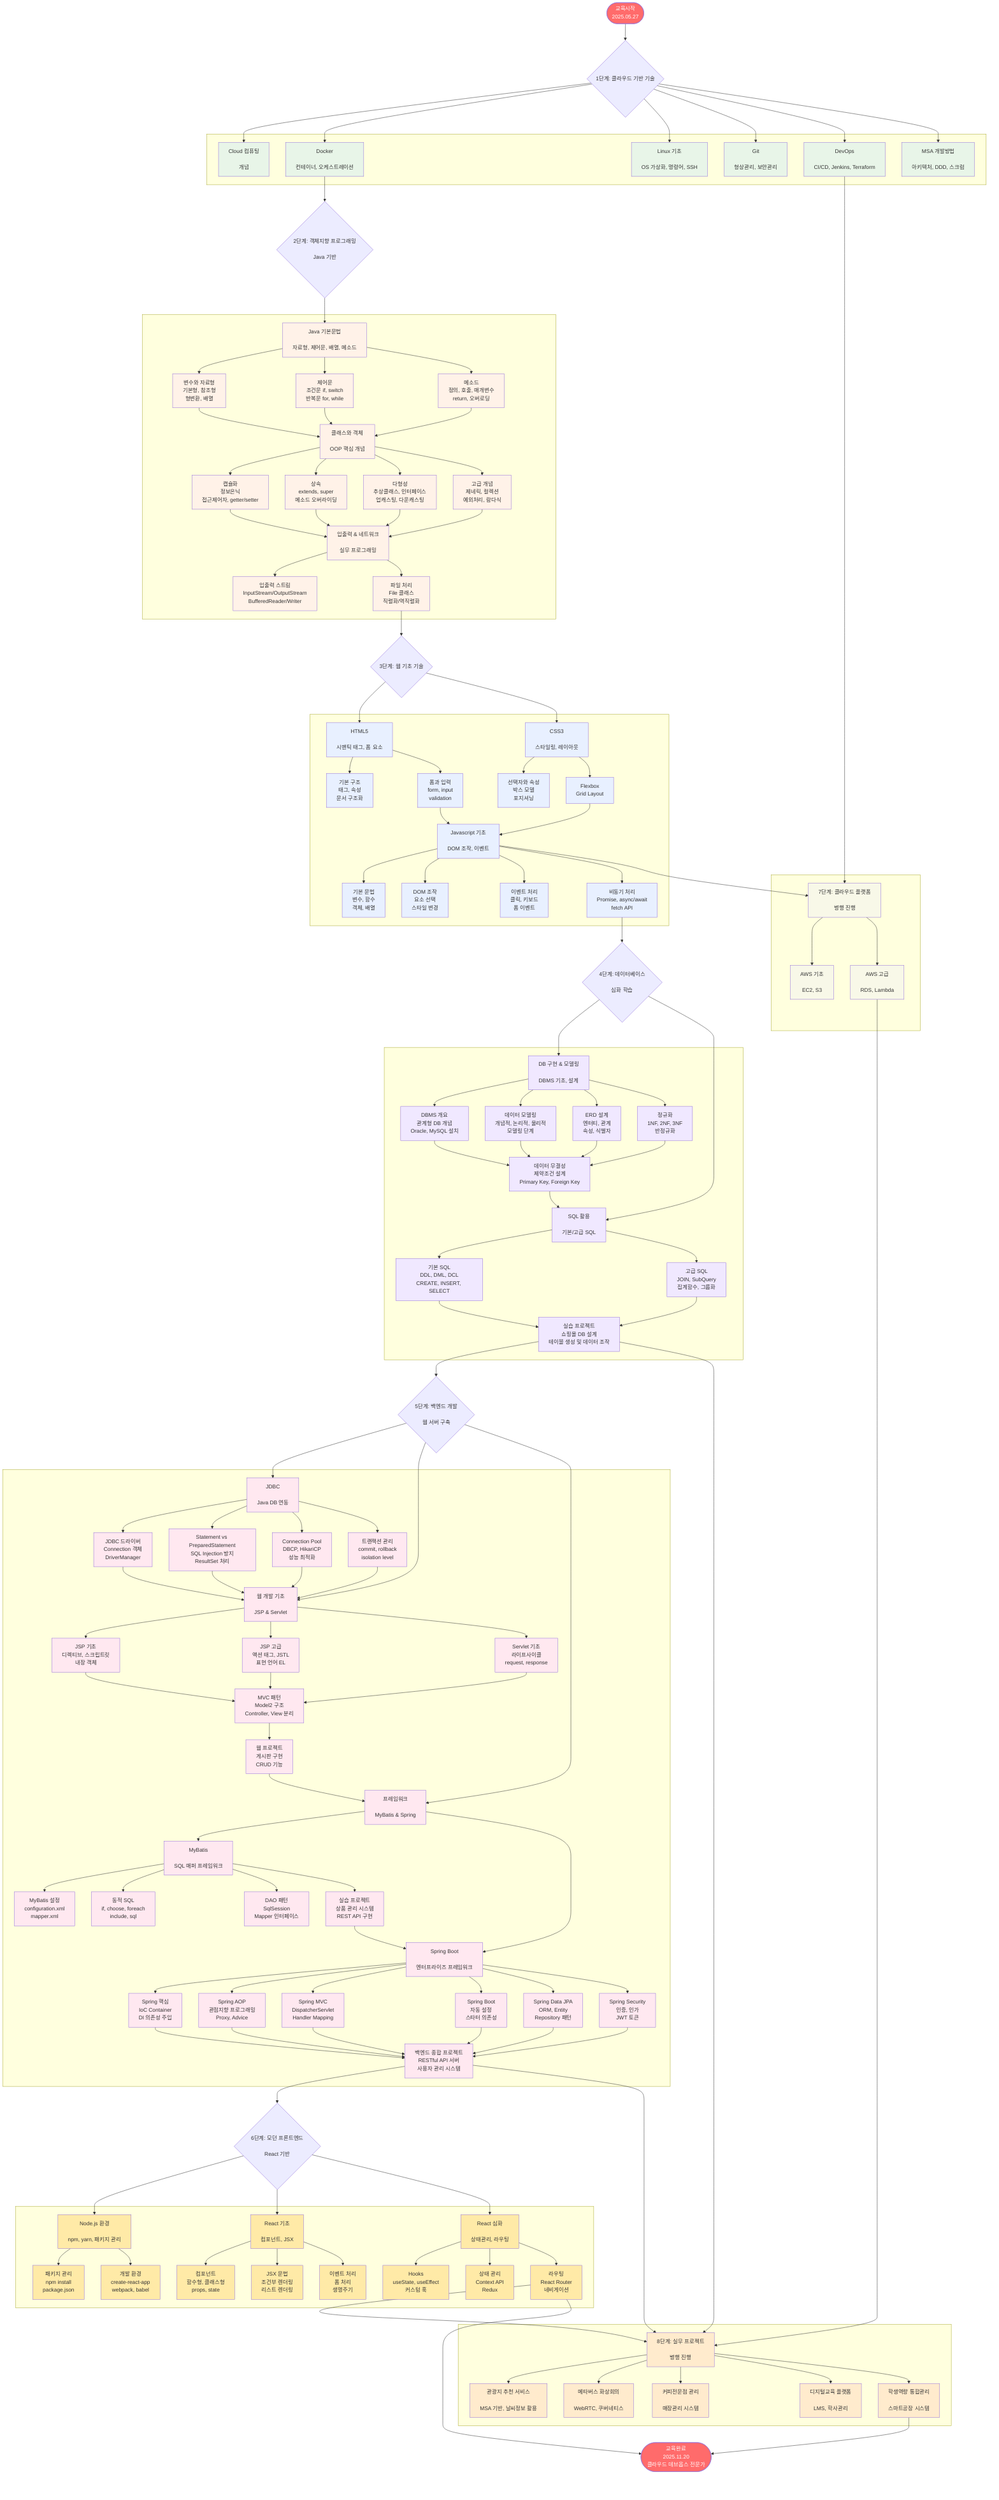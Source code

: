 flowchart TD
    Start([교육시작<br/>2025.05.27]) --> Phase1{1단계: 클라우드 기반 기술<br/>}

    Phase1 --> Cloud컴퓨팅[Cloud 컴퓨팅<br/><br/>개념]
    Phase1 --> Docker[Docker<br/><br/>컨테이너, 오케스트레이션]
    Phase1 --> Linux[Linux 기초<br/><br/>OS 가상화, 명령어, SSH]
    Phase1 --> Git[Git<br/><br/>형상관리, 보안관리]
    Phase1 --> DevOps[DevOps<br/><br/>CI/CD, Jenkins, Terraform]
    Phase1 --> MSA[MSA 개발방법<br/><br/>아키텍처, DDD, 스크럼]
    
    Docker --> Phase2{2단계: 객체지향 프로그래밍<br/><br/>Java 기반}
    
    Phase2 --> Java1[Java 기본문법<br/><br/>자료형, 제어문, 배열, 메소드]
    
    Java1 --> JavaSub1[변수와 자료형<br/>기본형, 참조형<br/>형변환, 배열]
    Java1 --> JavaSub2[제어문<br/>조건문 if, switch<br/>반복문 for, while]
    Java1 --> JavaSub3[메소드<br/>정의, 호출, 매개변수<br/>return, 오버로딩]
    
    JavaSub1 --> Java2[클래스와 객체<br/><br/>OOP 핵심 개념]
    JavaSub2 --> Java2
    JavaSub3 --> Java2
    
    Java2 --> OOP1[캡슐화<br/>정보은닉<br/>접근제어자, getter/setter]
    Java2 --> OOP2[상속<br/>extends, super<br/>메소드 오버라이딩]
    Java2 --> OOP3[다형성<br/>추상클래스, 인터페이스<br/>업캐스팅, 다운캐스팅]
    Java2 --> OOP4[고급 개념<br/>제네릭, 컬렉션<br/>예외처리, 람다식]
    
    OOP1 --> Java3[입출력 & 네트워크<br/><br/>실무 프로그래밍]
    OOP2 --> Java3
    OOP3 --> Java3
    OOP4 --> Java3
    
    Java3 --> IO1[입출력 스트림<br/>InputStream/OutputStream<br/>BufferedReader/Writer]
    Java3 --> IO2[파일 처리<br/>File 클래스<br/>직렬화/역직렬화]
    
    IO2 --> Phase3{3단계: 웹 기초 기술<br/>}
    
    Phase3 --> HTML[HTML5<br/><br/>시맨틱 태그, 폼 요소]
    Phase3 --> CSS[CSS3<br/><br/>스타일링, 레이아웃]
    
    HTML --> HTMLSub1[기본 구조<br/>태그, 속성<br/>문서 구조화]
    HTML --> HTMLSub2[폼과 입력<br/>form, input<br/>validation]
    
    CSS --> CSSSub1[선택자와 속성<br/>박스 모델<br/>포지셔닝]
    CSS --> CSSSub2[Flexbox<br/>Grid Layout<br/>]
    
    HTMLSub2 --> JS[Javascript 기초<br/><br/>DOM 조작, 이벤트]
    CSSSub2 --> JS
    
    JS --> JSSub1[기본 문법<br/>변수, 함수<br/>객체, 배열]
    JS --> JSSub2[DOM 조작<br/>요소 선택<br/>스타일 변경]
    JS --> JSSub3[이벤트 처리<br/>클릭, 키보드<br/>폼 이벤트]
    JS --> JSSub4[비동기 처리<br/>Promise, async/await<br/>fetch API]
    
    JSSub4 --> Phase4{4단계: 데이터베이스<br/><br/>심화 학습}
    
    Phase4 --> DB1[DB 구현 & 모델링<br/><br/>DBMS 기초, 설계]
    Phase4 --> DB2[SQL 활용<br/><br/>기본/고급 SQL]
    
    DB1 --> DBSub1[DBMS 개요<br/>관계형 DB 개념<br/>Oracle, MySQL 설치]
    DB1 --> DBSub2[데이터 모델링<br/>개념적, 논리적, 물리적<br/>모델링 단계]
    DB1 --> DBSub3[ERD 설계<br/>엔터티, 관계<br/>속성, 식별자]
    DB1 --> DBSub4[정규화<br/>1NF, 2NF, 3NF<br/>반정규화]
    
    DBSub1 --> DBMiddle[데이터 무결성<br/>제약조건 설계<br/>Primary Key, Foreign Key]
    DBSub2 --> DBMiddle
    DBSub3 --> DBMiddle
    DBSub4 --> DBMiddle
    
    DBMiddle --> DB2
    
    DB2 --> SQLSub1[기본 SQL<br/>DDL, DML, DCL<br/>CREATE, INSERT, SELECT]
    DB2 --> SQLSub2[고급 SQL<br/>JOIN, SubQuery<br/>집계함수, 그룹화]
    
    SQLSub1 --> SQLPractice[실습 프로젝트<br/>쇼핑몰 DB 설계<br/>테이블 생성 및 데이터 조작]
    SQLSub2 --> SQLPractice
    
    SQLPractice --> Phase5{5단계: 백엔드 개발<br/><br/>웹 서버 구축}
    
    Phase5 --> JDBC[JDBC<br/><br/>Java DB 연동]
    Phase5 --> WebDev[웹 개발 기초<br/><br/>JSP & Servlet]
    Phase5 --> Framework[프레임워크<br/><br/>MyBatis & Spring]
    
    JDBC --> JDBCSub1[JDBC 드라이버<br/>Connection 객체<br/>DriverManager]
    JDBC --> JDBCSub2[Statement vs PreparedStatement<br/>SQL Injection 방지<br/>ResultSet 처리]
    JDBC --> JDBCSub3[Connection Pool<br/>DBCP, HikariCP<br/>성능 최적화]
    JDBC --> JDBCSub4[트랜잭션 관리<br/>commit, rollback<br/>isolation level]
    
    JDBCSub1 --> WebDev
    JDBCSub2 --> WebDev
    JDBCSub3 --> WebDev
    JDBCSub4 --> WebDev
    
    WebDev --> JSPSub1[JSP 기초<br/>디렉티브, 스크립트릿<br/>내장 객체]
    WebDev --> JSPSub2[JSP 고급<br/>액션 태그, JSTL<br/>표현 언어 EL]
    WebDev --> ServletSub1[Servlet 기초<br/>라이프사이클<br/>request, response]
    
    JSPSub1 --> MVCPattern[MVC 패턴<br/>Model2 구조<br/>Controller, View 분리]
    JSPSub2 --> MVCPattern
    ServletSub1 --> MVCPattern
    
    MVCPattern --> WebProject[웹 프로젝트<br/>게시판 구현<br/>CRUD 기능]
    
    WebProject --> Framework
    
    Framework --> MyBatisPart[MyBatis<br/><br/>SQL 매퍼 프레임워크]
    Framework --> SpringPart[Spring Boot<br/><br/>엔터프라이즈 프레임워크]
    
    MyBatisPart --> MyBSub1[MyBatis 설정<br/>configuration.xml<br/>mapper.xml]
    MyBatisPart --> MyBSub2[동적 SQL<br/>if, choose, foreach<br/>include, sql]
    MyBatisPart --> MyBSub3[DAO 패턴<br/>SqlSession<br/>Mapper 인터페이스]
    MyBatisPart --> MyBSub4[실습 프로젝트<br/>상품 관리 시스템<br/>REST API 구현]
    
    MyBSub4 --> SpringPart
    
    SpringPart --> SpringSub1[Spring 핵심<br/>IoC Container<br/>DI 의존성 주입]
    SpringPart --> SpringSub2[Spring AOP<br/>관점지향 프로그래밍<br/>Proxy, Advice]
    SpringPart --> SpringSub3[Spring MVC<br/>DispatcherServlet<br/>Handler Mapping]
    SpringPart --> SpringSub4[Spring Boot<br/>자동 설정<br/>스타터 의존성]
    SpringPart --> SpringSub5[Spring Data JPA<br/>ORM, Entity<br/>Repository 패턴]
    SpringPart --> SpringSub6[Spring Security<br/>인증, 인가<br/>JWT 토큰]
    
    SpringSub1 --> BackendProject[백엔드 종합 프로젝트<br/>RESTful API 서버<br/>사용자 관리 시스템]
    SpringSub2 --> BackendProject
    SpringSub3 --> BackendProject
    SpringSub4 --> BackendProject
    SpringSub5 --> BackendProject
    SpringSub6 --> BackendProject
    
    BackendProject --> Phase6{6단계: 모던 프론트엔드<br/><br/>React 기반}
    
    Phase6 --> Node[Node.js 환경<br/><br/>npm, yarn, 패키지 관리]
    Phase6 --> ReactBasic[React 기초<br/><br/>컴포넌트, JSX]
    Phase6 --> ReactAdvanced[React 심화<br/><br/>상태관리, 라우팅]
    
    Node --> NodeSub1[패키지 관리<br/>npm install<br/>package.json]
    Node --> NodeSub2[개발 환경<br/>create-react-app<br/>webpack, babel]
    
    ReactBasic --> ReactSub1[컴포넌트<br/>함수형, 클래스형<br/>props, state]
    ReactBasic --> ReactSub2[JSX 문법<br/>조건부 렌더링<br/>리스트 렌더링]
    ReactBasic --> ReactSub3[이벤트 처리<br/>폼 처리<br/>생명주기]
    
    ReactAdvanced --> ReactSub4[Hooks<br/>useState, useEffect<br/>커스텀 훅]
    ReactAdvanced --> ReactSub5[상태 관리<br/>Context API<br/>Redux]
    ReactAdvanced --> ReactSub6[라우팅<br/>React Router<br/>네비게이션]
    
    %% 7단계 클라우드 플랫폼 병행
    DevOps --> CloudPhase7[7단계: 클라우드 플랫폼<br/><br/>병행 진행]
    JS --> CloudPhase7
    CloudPhase7 --> AWSBasic[AWS 기초<br/><br/>EC2, S3]
    CloudPhase7 --> AWSAdvanced[AWS 고급<br/><br/>RDS, Lambda]
    
    %% 8단계 실무 프로젝트 병행
    SQLPractice --> ProjectPhase8[8단계: 실무 프로젝트<br/><br/>병행 진행]
    BackendProject --> ProjectPhase8
    ReactSub6 --> ProjectPhase8
    AWSAdvanced --> ProjectPhase8
    
    ProjectPhase8 --> Proj1[관광지 추천 서비스<br/><br/>MSA 기반, 날씨정보 활용]
    ProjectPhase8 --> Proj2[메타버스 화상회의<br/><br/>WebRTC, 쿠버네티스]
    ProjectPhase8 --> Proj3[커피전문점 관리<br/><br/>매장관리 시스템]
    ProjectPhase8 --> Proj4[디지털교육 플랫폼<br/><br/>LMS, 학사관리]
    ProjectPhase8 --> Proj5[학생역량 통합관리<br/><br/>스마트공장 시스템]
    
    ReactSub6 --> Complete([교육완료<br/>2025.11.20<br/>클라우드 데브옵스 전문가])
    Proj5 --> Complete
    
    %% 접기 기능을 위한 서브그래프
    subgraph Phase1Detail [" "]
        direction TB
        Cloud컴퓨팅
        Docker
        Linux
        Git
        DevOps
        MSA
    end
    
    subgraph Phase2Detail [" "]
        direction TB
        Java1
        JavaSub1
        JavaSub2
        JavaSub3
        Java2
        OOP1
        OOP2
        OOP3
        OOP4
        Java3
        IO1
        IO2
    end
    
    subgraph Phase3Detail [" "]
        direction TB
        HTML
        HTMLSub1
        HTMLSub2
        CSS
        CSSSub1
        CSSSub2
        JS
        JSSub1
        JSSub2
        JSSub3
        JSSub4
    end
    
    subgraph Phase4Detail [" "]
        direction TB
        DB1
        DBSub1
        DBSub2
        DBSub3
        DBSub4
        DBMiddle
        DB2
        SQLSub1
        SQLSub2
        SQLPractice
    end
    
    subgraph Phase5Detail [" "]
        direction TB
        JDBC
        JDBCSub1
        JDBCSub2
        JDBCSub3
        JDBCSub4
        WebDev
        JSPSub1
        JSPSub2
        ServletSub1
        MVCPattern
        WebProject
        Framework
        MyBatisPart
        MyBSub1
        MyBSub2
        MyBSub3
        MyBSub4
        SpringPart
        SpringSub1
        SpringSub2
        SpringSub3
        SpringSub4
        SpringSub5
        SpringSub6
        BackendProject
    end
    
    subgraph Phase6Detail [" "]
        direction TB
        Node
        NodeSub1
        NodeSub2
        ReactBasic
        ReactSub1
        ReactSub2
        ReactSub3
        ReactAdvanced
        ReactSub4
        ReactSub5
        ReactSub6
    end
    
    subgraph Phase7Detail [" "]
        direction TB
        CloudPhase7
        AWSBasic
        AWSAdvanced
    end
    
    subgraph Phase8Detail [" "]
        direction TB
        ProjectPhase8
        Proj1
        Proj2
        Proj3
        Proj4
        Proj5
    end
    
    classDef phase1 fill:#e8f5e8
    classDef phase2 fill:#fff2e8
    classDef phase3 fill:#e8f0ff
    classDef phase4 fill:#f0e8ff
    classDef phase5 fill:#ffe8f0
    classDef phase6 fill:#ffeaa7
    classDef phase7 fill:#f8f8e8
    classDef phase8 fill:#ffebcd
    classDef milestone fill:#ff6b6b,color:#fff
    
    class Linux,MSA,DevOps,Docker,Git,Cloud컴퓨팅 phase1
    class Java1,Java2,Java3,JavaSub1,JavaSub2,JavaSub3,OOP1,OOP2,OOP3,OOP4,IO1,IO2 phase2
    class HTML,CSS,HTMLSub1,HTMLSub2,CSSSub1,CSSSub2,JS,JSSub1,JSSub2,JSSub3,JSSub4 phase3
    class DB1,DB2,DBSub1,DBSub2,DBSub3,DBSub4,DBMiddle,SQLSub1,SQLSub2,SQLPractice phase4
    class JDBC,WebDev,Framework,JDBCSub1,JDBCSub2,JDBCSub3,JDBCSub4,JSPSub1,JSPSub2,ServletSub1,MVCPattern,WebProject,MyBatisPart,SpringPart,MyBSub1,MyBSub2,MyBSub3,MyBSub4,SpringSub1,SpringSub2,SpringSub3,SpringSub4,SpringSub5,SpringSub6,BackendProject phase5
    class Node,ReactBasic,ReactAdvanced,NodeSub1,NodeSub2,ReactSub1,ReactSub2,ReactSub3,ReactSub4,ReactSub5,ReactSub6 phase6
    class CloudPhase7,AWSBasic,AWSAdvanced phase7
    class ProjectPhase8,Proj1,Proj2,Proj3,Proj4,Proj5 phase8
    class Start,Complete milestone